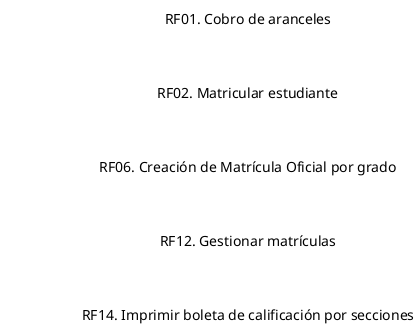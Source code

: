@startuml
'skinparam BackgroundColor transparent
left to right direction


label 0 as " "

label RF01 as "RF01. Cobro de aranceles"
label RF02 as "RF02. Matricular estudiante"
label RF06 as "RF06. Creación de Matrícula Oficial por grado"
label RF12 as "RF12. Gestionar matrículas"
label RF14 as "RF14. Imprimir boleta de calificación por secciones"

0 ..[hidden]> RF01
0 ..[hidden]> RF02
0 ..[hidden]> RF06
0 ..[hidden]> RF12
0 ..[hidden]> RF14

@enduml